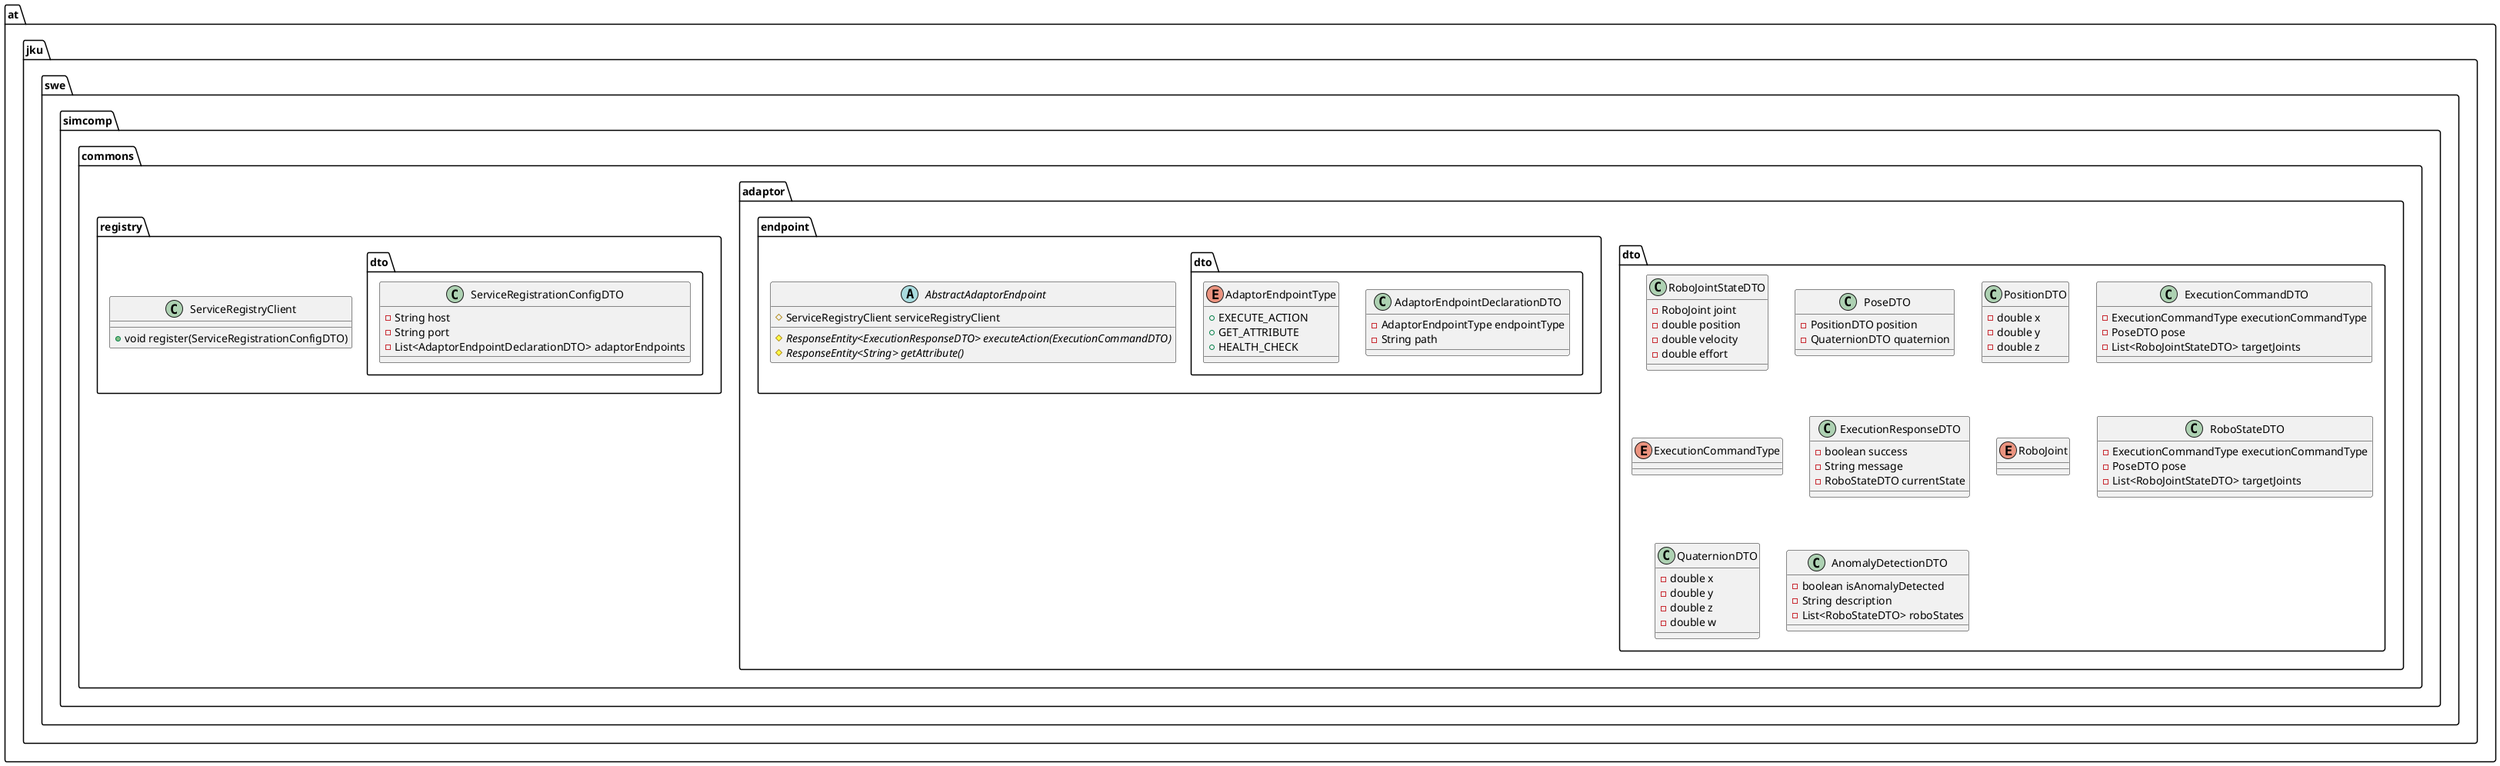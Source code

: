 @startuml
class at.jku.swe.simcomp.commons.adaptor.dto.RoboJointStateDTO {
- RoboJoint joint
- double position
- double velocity
- double effort
}
class at.jku.swe.simcomp.commons.adaptor.dto.PoseDTO {
- PositionDTO position
- QuaternionDTO quaternion
}
class at.jku.swe.simcomp.commons.adaptor.dto.PositionDTO {
- double x
- double y
- double z
}
class at.jku.swe.simcomp.commons.adaptor.endpoint.dto.AdaptorEndpointDeclarationDTO {
- AdaptorEndpointType endpointType
- String path
}
class at.jku.swe.simcomp.commons.adaptor.dto.ExecutionCommandDTO {
- ExecutionCommandType executionCommandType
- PoseDTO pose
- List<RoboJointStateDTO> targetJoints
}
enum at.jku.swe.simcomp.commons.adaptor.dto.ExecutionCommandType {
}
class at.jku.swe.simcomp.commons.adaptor.dto.ExecutionResponseDTO {
- boolean success
- String message
- RoboStateDTO currentState
}
abstract class at.jku.swe.simcomp.commons.adaptor.endpoint.AbstractAdaptorEndpoint {
# ServiceRegistryClient serviceRegistryClient
# {abstract}ResponseEntity<ExecutionResponseDTO> executeAction(ExecutionCommandDTO)
# {abstract}ResponseEntity<String> getAttribute()
}
enum at.jku.swe.simcomp.commons.adaptor.endpoint.dto.AdaptorEndpointType {
+  EXECUTE_ACTION
+  GET_ATTRIBUTE
+  HEALTH_CHECK
}
enum at.jku.swe.simcomp.commons.adaptor.dto.RoboJoint {
}
class at.jku.swe.simcomp.commons.registry.ServiceRegistryClient {
+ void register(ServiceRegistrationConfigDTO)
}
class at.jku.swe.simcomp.commons.adaptor.dto.RoboStateDTO {
- ExecutionCommandType executionCommandType
- PoseDTO pose
- List<RoboJointStateDTO> targetJoints
}
class at.jku.swe.simcomp.commons.adaptor.dto.QuaternionDTO {
- double x
- double y
- double z
- double w
}
class at.jku.swe.simcomp.commons.adaptor.dto.AnomalyDetectionDTO {
- boolean isAnomalyDetected
- String description
- List<RoboStateDTO> roboStates
}
class at.jku.swe.simcomp.commons.registry.dto.ServiceRegistrationConfigDTO {
- String host
- String port
- List<AdaptorEndpointDeclarationDTO> adaptorEndpoints
}
@enduml